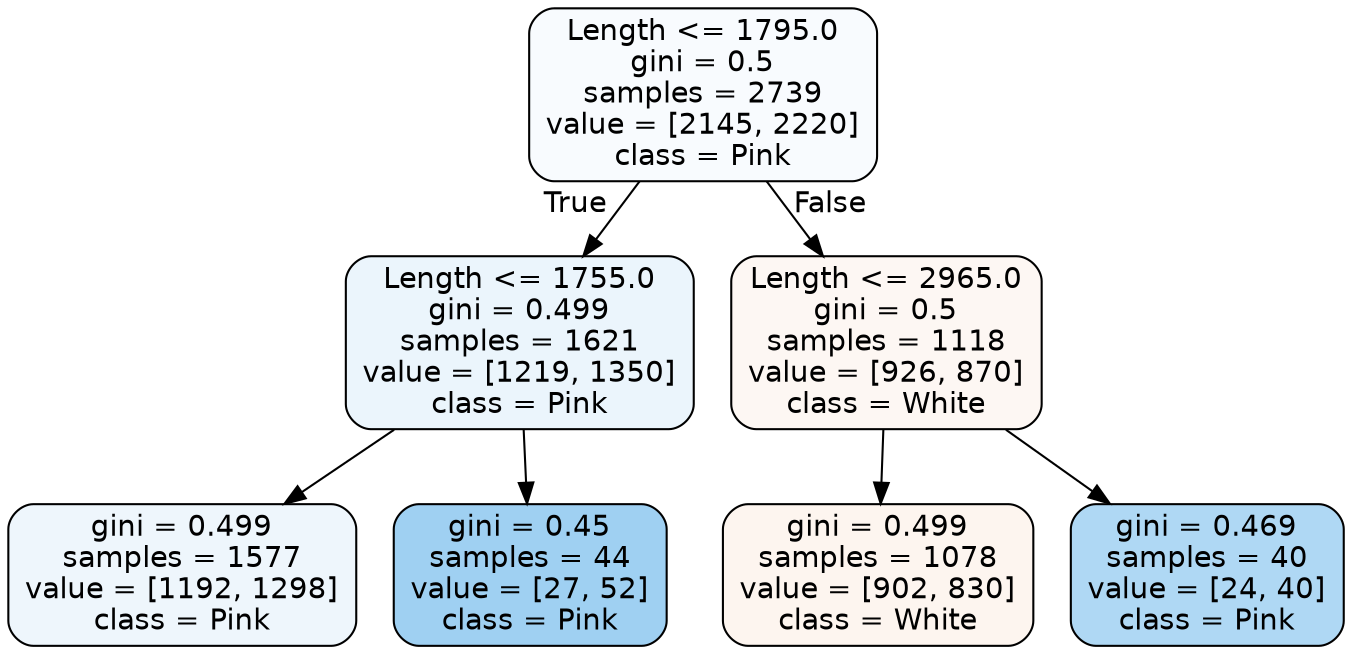 digraph Tree {
node [shape=box, style="filled, rounded", color="black", fontname=helvetica] ;
edge [fontname=helvetica] ;
0 [label="Length <= 1795.0\ngini = 0.5\nsamples = 2739\nvalue = [2145, 2220]\nclass = Pink", fillcolor="#399de509"] ;
1 [label="Length <= 1755.0\ngini = 0.499\nsamples = 1621\nvalue = [1219, 1350]\nclass = Pink", fillcolor="#399de519"] ;
0 -> 1 [labeldistance=2.5, labelangle=45, headlabel="True"] ;
2 [label="gini = 0.499\nsamples = 1577\nvalue = [1192, 1298]\nclass = Pink", fillcolor="#399de515"] ;
1 -> 2 ;
3 [label="gini = 0.45\nsamples = 44\nvalue = [27, 52]\nclass = Pink", fillcolor="#399de57b"] ;
1 -> 3 ;
4 [label="Length <= 2965.0\ngini = 0.5\nsamples = 1118\nvalue = [926, 870]\nclass = White", fillcolor="#e581390f"] ;
0 -> 4 [labeldistance=2.5, labelangle=-45, headlabel="False"] ;
5 [label="gini = 0.499\nsamples = 1078\nvalue = [902, 830]\nclass = White", fillcolor="#e5813914"] ;
4 -> 5 ;
6 [label="gini = 0.469\nsamples = 40\nvalue = [24, 40]\nclass = Pink", fillcolor="#399de566"] ;
4 -> 6 ;
}